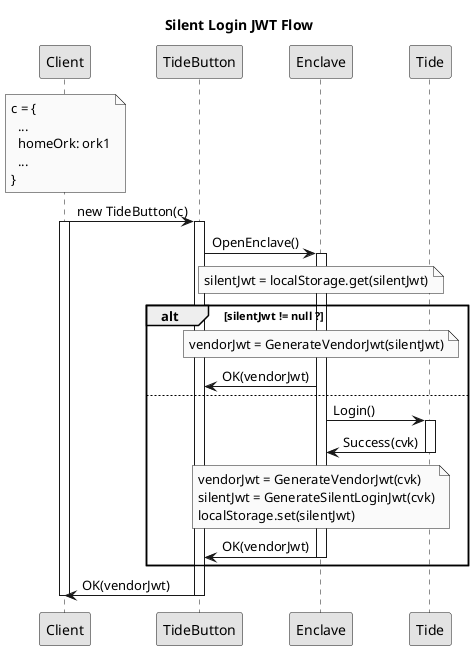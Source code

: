 @startuml silentLoginJwtFlow
skinparam monochrome true

title Silent Login JWT Flow

note over Client
c = {
  ...
  homeOrk: ork1
  ...
}
end note


Client -> TideButton: new TideButton(c)
activate Client
activate TideButton
TideButton -> Enclave: OpenEnclave()
activate Enclave

note over Enclave
silentJwt = localStorage.get(silentJwt)
end note
alt silentJwt != null ?
note over Enclave
vendorJwt = GenerateVendorJwt(silentJwt)
end note
  Enclave->TideButton:OK(vendorJwt)
    else
  Enclave -> Tide: Login()
  activate Tide
Tide -> Enclave: Success(cvk)
deactivate Tide
note over Enclave
vendorJwt = GenerateVendorJwt(cvk)
silentJwt = GenerateSilentLoginJwt(cvk)
localStorage.set(silentJwt)
end note
  Enclave->TideButton:OK(vendorJwt)
  deactivate Enclave
end

TideButton -> Client:OK(vendorJwt)
deactivate TideButton
deactivate Client
@enduml